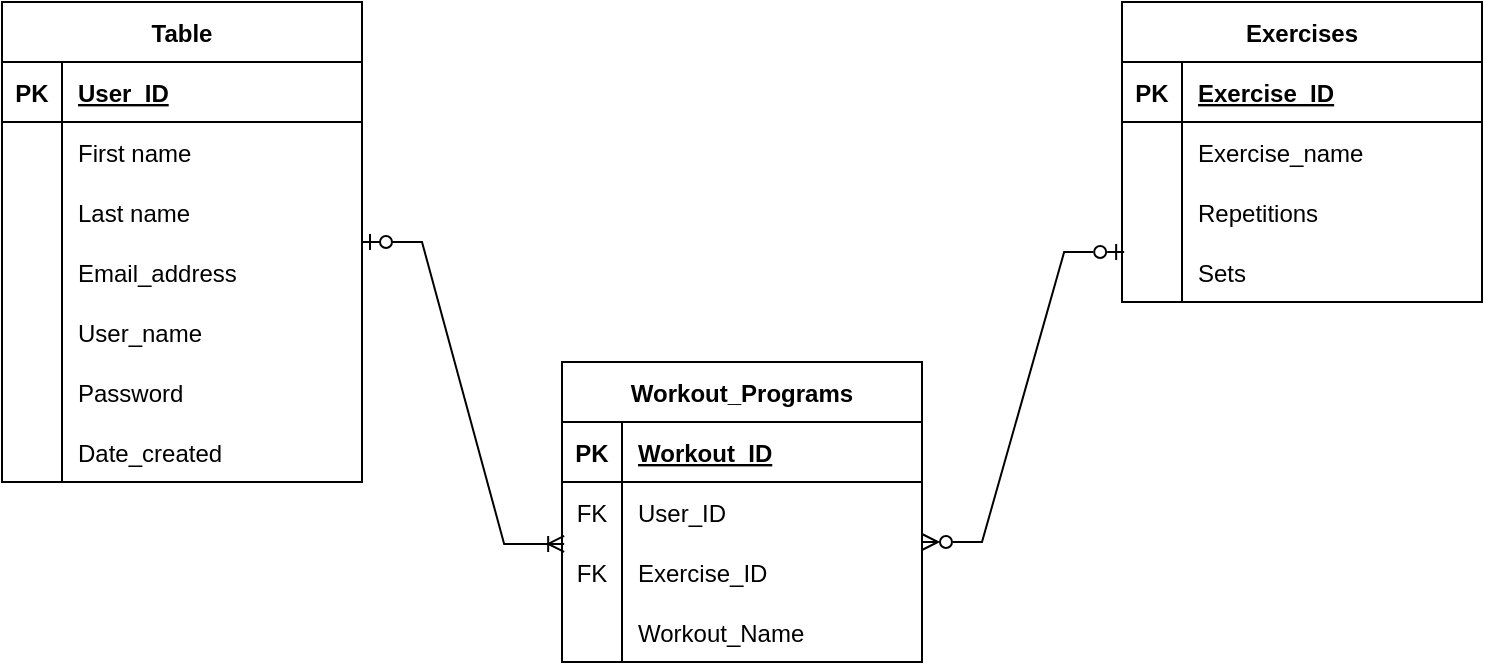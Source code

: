 <mxfile version="16.6.2" type="github"><diagram id="MSH0MlyRrzbX8qlx9tqs" name="Page-1"><mxGraphModel dx="1422" dy="752" grid="1" gridSize="10" guides="1" tooltips="1" connect="1" arrows="1" fold="1" page="1" pageScale="1" pageWidth="827" pageHeight="1169" math="0" shadow="0"><root><mxCell id="0"/><mxCell id="1" parent="0"/><mxCell id="rF5dEaLIJdr97e03jDy7-3" value="Table" style="shape=table;startSize=30;container=1;collapsible=1;childLayout=tableLayout;fixedRows=1;rowLines=0;fontStyle=1;align=center;resizeLast=1;" vertex="1" parent="1"><mxGeometry x="70" y="110" width="180" height="240" as="geometry"/></mxCell><mxCell id="rF5dEaLIJdr97e03jDy7-4" value="" style="shape=tableRow;horizontal=0;startSize=0;swimlaneHead=0;swimlaneBody=0;fillColor=none;collapsible=0;dropTarget=0;points=[[0,0.5],[1,0.5]];portConstraint=eastwest;top=0;left=0;right=0;bottom=1;" vertex="1" parent="rF5dEaLIJdr97e03jDy7-3"><mxGeometry y="30" width="180" height="30" as="geometry"/></mxCell><mxCell id="rF5dEaLIJdr97e03jDy7-5" value="PK" style="shape=partialRectangle;connectable=0;fillColor=none;top=0;left=0;bottom=0;right=0;fontStyle=1;overflow=hidden;" vertex="1" parent="rF5dEaLIJdr97e03jDy7-4"><mxGeometry width="30" height="30" as="geometry"><mxRectangle width="30" height="30" as="alternateBounds"/></mxGeometry></mxCell><mxCell id="rF5dEaLIJdr97e03jDy7-6" value="User_ID" style="shape=partialRectangle;connectable=0;fillColor=none;top=0;left=0;bottom=0;right=0;align=left;spacingLeft=6;fontStyle=5;overflow=hidden;" vertex="1" parent="rF5dEaLIJdr97e03jDy7-4"><mxGeometry x="30" width="150" height="30" as="geometry"><mxRectangle width="150" height="30" as="alternateBounds"/></mxGeometry></mxCell><mxCell id="rF5dEaLIJdr97e03jDy7-7" value="" style="shape=tableRow;horizontal=0;startSize=0;swimlaneHead=0;swimlaneBody=0;fillColor=none;collapsible=0;dropTarget=0;points=[[0,0.5],[1,0.5]];portConstraint=eastwest;top=0;left=0;right=0;bottom=0;" vertex="1" parent="rF5dEaLIJdr97e03jDy7-3"><mxGeometry y="60" width="180" height="30" as="geometry"/></mxCell><mxCell id="rF5dEaLIJdr97e03jDy7-8" value="" style="shape=partialRectangle;connectable=0;fillColor=none;top=0;left=0;bottom=0;right=0;editable=1;overflow=hidden;" vertex="1" parent="rF5dEaLIJdr97e03jDy7-7"><mxGeometry width="30" height="30" as="geometry"><mxRectangle width="30" height="30" as="alternateBounds"/></mxGeometry></mxCell><mxCell id="rF5dEaLIJdr97e03jDy7-9" value="First name" style="shape=partialRectangle;connectable=0;fillColor=none;top=0;left=0;bottom=0;right=0;align=left;spacingLeft=6;overflow=hidden;" vertex="1" parent="rF5dEaLIJdr97e03jDy7-7"><mxGeometry x="30" width="150" height="30" as="geometry"><mxRectangle width="150" height="30" as="alternateBounds"/></mxGeometry></mxCell><mxCell id="rF5dEaLIJdr97e03jDy7-10" value="" style="shape=tableRow;horizontal=0;startSize=0;swimlaneHead=0;swimlaneBody=0;fillColor=none;collapsible=0;dropTarget=0;points=[[0,0.5],[1,0.5]];portConstraint=eastwest;top=0;left=0;right=0;bottom=0;" vertex="1" parent="rF5dEaLIJdr97e03jDy7-3"><mxGeometry y="90" width="180" height="30" as="geometry"/></mxCell><mxCell id="rF5dEaLIJdr97e03jDy7-11" value="" style="shape=partialRectangle;connectable=0;fillColor=none;top=0;left=0;bottom=0;right=0;editable=1;overflow=hidden;" vertex="1" parent="rF5dEaLIJdr97e03jDy7-10"><mxGeometry width="30" height="30" as="geometry"><mxRectangle width="30" height="30" as="alternateBounds"/></mxGeometry></mxCell><mxCell id="rF5dEaLIJdr97e03jDy7-12" value="Last name" style="shape=partialRectangle;connectable=0;fillColor=none;top=0;left=0;bottom=0;right=0;align=left;spacingLeft=6;overflow=hidden;" vertex="1" parent="rF5dEaLIJdr97e03jDy7-10"><mxGeometry x="30" width="150" height="30" as="geometry"><mxRectangle width="150" height="30" as="alternateBounds"/></mxGeometry></mxCell><mxCell id="rF5dEaLIJdr97e03jDy7-13" value="" style="shape=tableRow;horizontal=0;startSize=0;swimlaneHead=0;swimlaneBody=0;fillColor=none;collapsible=0;dropTarget=0;points=[[0,0.5],[1,0.5]];portConstraint=eastwest;top=0;left=0;right=0;bottom=0;" vertex="1" parent="rF5dEaLIJdr97e03jDy7-3"><mxGeometry y="120" width="180" height="30" as="geometry"/></mxCell><mxCell id="rF5dEaLIJdr97e03jDy7-14" value="" style="shape=partialRectangle;connectable=0;fillColor=none;top=0;left=0;bottom=0;right=0;editable=1;overflow=hidden;" vertex="1" parent="rF5dEaLIJdr97e03jDy7-13"><mxGeometry width="30" height="30" as="geometry"><mxRectangle width="30" height="30" as="alternateBounds"/></mxGeometry></mxCell><mxCell id="rF5dEaLIJdr97e03jDy7-15" value="Email_address" style="shape=partialRectangle;connectable=0;fillColor=none;top=0;left=0;bottom=0;right=0;align=left;spacingLeft=6;overflow=hidden;" vertex="1" parent="rF5dEaLIJdr97e03jDy7-13"><mxGeometry x="30" width="150" height="30" as="geometry"><mxRectangle width="150" height="30" as="alternateBounds"/></mxGeometry></mxCell><mxCell id="rF5dEaLIJdr97e03jDy7-38" value="" style="shape=tableRow;horizontal=0;startSize=0;swimlaneHead=0;swimlaneBody=0;fillColor=none;collapsible=0;dropTarget=0;points=[[0,0.5],[1,0.5]];portConstraint=eastwest;top=0;left=0;right=0;bottom=0;" vertex="1" parent="rF5dEaLIJdr97e03jDy7-3"><mxGeometry y="150" width="180" height="30" as="geometry"/></mxCell><mxCell id="rF5dEaLIJdr97e03jDy7-39" value="" style="shape=partialRectangle;connectable=0;fillColor=none;top=0;left=0;bottom=0;right=0;editable=1;overflow=hidden;" vertex="1" parent="rF5dEaLIJdr97e03jDy7-38"><mxGeometry width="30" height="30" as="geometry"><mxRectangle width="30" height="30" as="alternateBounds"/></mxGeometry></mxCell><mxCell id="rF5dEaLIJdr97e03jDy7-40" value="User_name" style="shape=partialRectangle;connectable=0;fillColor=none;top=0;left=0;bottom=0;right=0;align=left;spacingLeft=6;overflow=hidden;" vertex="1" parent="rF5dEaLIJdr97e03jDy7-38"><mxGeometry x="30" width="150" height="30" as="geometry"><mxRectangle width="150" height="30" as="alternateBounds"/></mxGeometry></mxCell><mxCell id="rF5dEaLIJdr97e03jDy7-73" value="" style="shape=tableRow;horizontal=0;startSize=0;swimlaneHead=0;swimlaneBody=0;fillColor=none;collapsible=0;dropTarget=0;points=[[0,0.5],[1,0.5]];portConstraint=eastwest;top=0;left=0;right=0;bottom=0;" vertex="1" parent="rF5dEaLIJdr97e03jDy7-3"><mxGeometry y="180" width="180" height="30" as="geometry"/></mxCell><mxCell id="rF5dEaLIJdr97e03jDy7-74" value="" style="shape=partialRectangle;connectable=0;fillColor=none;top=0;left=0;bottom=0;right=0;editable=1;overflow=hidden;" vertex="1" parent="rF5dEaLIJdr97e03jDy7-73"><mxGeometry width="30" height="30" as="geometry"><mxRectangle width="30" height="30" as="alternateBounds"/></mxGeometry></mxCell><mxCell id="rF5dEaLIJdr97e03jDy7-75" value="Password" style="shape=partialRectangle;connectable=0;fillColor=none;top=0;left=0;bottom=0;right=0;align=left;spacingLeft=6;overflow=hidden;" vertex="1" parent="rF5dEaLIJdr97e03jDy7-73"><mxGeometry x="30" width="150" height="30" as="geometry"><mxRectangle width="150" height="30" as="alternateBounds"/></mxGeometry></mxCell><mxCell id="rF5dEaLIJdr97e03jDy7-76" value="" style="shape=tableRow;horizontal=0;startSize=0;swimlaneHead=0;swimlaneBody=0;fillColor=none;collapsible=0;dropTarget=0;points=[[0,0.5],[1,0.5]];portConstraint=eastwest;top=0;left=0;right=0;bottom=0;" vertex="1" parent="rF5dEaLIJdr97e03jDy7-3"><mxGeometry y="210" width="180" height="30" as="geometry"/></mxCell><mxCell id="rF5dEaLIJdr97e03jDy7-77" value="" style="shape=partialRectangle;connectable=0;fillColor=none;top=0;left=0;bottom=0;right=0;editable=1;overflow=hidden;" vertex="1" parent="rF5dEaLIJdr97e03jDy7-76"><mxGeometry width="30" height="30" as="geometry"><mxRectangle width="30" height="30" as="alternateBounds"/></mxGeometry></mxCell><mxCell id="rF5dEaLIJdr97e03jDy7-78" value="Date_created" style="shape=partialRectangle;connectable=0;fillColor=none;top=0;left=0;bottom=0;right=0;align=left;spacingLeft=6;overflow=hidden;" vertex="1" parent="rF5dEaLIJdr97e03jDy7-76"><mxGeometry x="30" width="150" height="30" as="geometry"><mxRectangle width="150" height="30" as="alternateBounds"/></mxGeometry></mxCell><mxCell id="rF5dEaLIJdr97e03jDy7-16" value="Workout_Programs" style="shape=table;startSize=30;container=1;collapsible=1;childLayout=tableLayout;fixedRows=1;rowLines=0;fontStyle=1;align=center;resizeLast=1;" vertex="1" parent="1"><mxGeometry x="350" y="290" width="180" height="150" as="geometry"/></mxCell><mxCell id="rF5dEaLIJdr97e03jDy7-17" value="" style="shape=tableRow;horizontal=0;startSize=0;swimlaneHead=0;swimlaneBody=0;fillColor=none;collapsible=0;dropTarget=0;points=[[0,0.5],[1,0.5]];portConstraint=eastwest;top=0;left=0;right=0;bottom=1;" vertex="1" parent="rF5dEaLIJdr97e03jDy7-16"><mxGeometry y="30" width="180" height="30" as="geometry"/></mxCell><mxCell id="rF5dEaLIJdr97e03jDy7-18" value="PK" style="shape=partialRectangle;connectable=0;fillColor=none;top=0;left=0;bottom=0;right=0;fontStyle=1;overflow=hidden;" vertex="1" parent="rF5dEaLIJdr97e03jDy7-17"><mxGeometry width="30" height="30" as="geometry"><mxRectangle width="30" height="30" as="alternateBounds"/></mxGeometry></mxCell><mxCell id="rF5dEaLIJdr97e03jDy7-19" value="Workout_ID" style="shape=partialRectangle;connectable=0;fillColor=none;top=0;left=0;bottom=0;right=0;align=left;spacingLeft=6;fontStyle=5;overflow=hidden;" vertex="1" parent="rF5dEaLIJdr97e03jDy7-17"><mxGeometry x="30" width="150" height="30" as="geometry"><mxRectangle width="150" height="30" as="alternateBounds"/></mxGeometry></mxCell><mxCell id="rF5dEaLIJdr97e03jDy7-20" value="" style="shape=tableRow;horizontal=0;startSize=0;swimlaneHead=0;swimlaneBody=0;fillColor=none;collapsible=0;dropTarget=0;points=[[0,0.5],[1,0.5]];portConstraint=eastwest;top=0;left=0;right=0;bottom=0;" vertex="1" parent="rF5dEaLIJdr97e03jDy7-16"><mxGeometry y="60" width="180" height="30" as="geometry"/></mxCell><mxCell id="rF5dEaLIJdr97e03jDy7-21" value="FK" style="shape=partialRectangle;connectable=0;fillColor=none;top=0;left=0;bottom=0;right=0;editable=1;overflow=hidden;" vertex="1" parent="rF5dEaLIJdr97e03jDy7-20"><mxGeometry width="30" height="30" as="geometry"><mxRectangle width="30" height="30" as="alternateBounds"/></mxGeometry></mxCell><mxCell id="rF5dEaLIJdr97e03jDy7-22" value="User_ID" style="shape=partialRectangle;connectable=0;fillColor=none;top=0;left=0;bottom=0;right=0;align=left;spacingLeft=6;overflow=hidden;" vertex="1" parent="rF5dEaLIJdr97e03jDy7-20"><mxGeometry x="30" width="150" height="30" as="geometry"><mxRectangle width="150" height="30" as="alternateBounds"/></mxGeometry></mxCell><mxCell id="rF5dEaLIJdr97e03jDy7-23" value="" style="shape=tableRow;horizontal=0;startSize=0;swimlaneHead=0;swimlaneBody=0;fillColor=none;collapsible=0;dropTarget=0;points=[[0,0.5],[1,0.5]];portConstraint=eastwest;top=0;left=0;right=0;bottom=0;" vertex="1" parent="rF5dEaLIJdr97e03jDy7-16"><mxGeometry y="90" width="180" height="30" as="geometry"/></mxCell><mxCell id="rF5dEaLIJdr97e03jDy7-24" value="FK" style="shape=partialRectangle;connectable=0;fillColor=none;top=0;left=0;bottom=0;right=0;editable=1;overflow=hidden;" vertex="1" parent="rF5dEaLIJdr97e03jDy7-23"><mxGeometry width="30" height="30" as="geometry"><mxRectangle width="30" height="30" as="alternateBounds"/></mxGeometry></mxCell><mxCell id="rF5dEaLIJdr97e03jDy7-25" value="Exercise_ID" style="shape=partialRectangle;connectable=0;fillColor=none;top=0;left=0;bottom=0;right=0;align=left;spacingLeft=6;overflow=hidden;" vertex="1" parent="rF5dEaLIJdr97e03jDy7-23"><mxGeometry x="30" width="150" height="30" as="geometry"><mxRectangle width="150" height="30" as="alternateBounds"/></mxGeometry></mxCell><mxCell id="rF5dEaLIJdr97e03jDy7-26" value="" style="shape=tableRow;horizontal=0;startSize=0;swimlaneHead=0;swimlaneBody=0;fillColor=none;collapsible=0;dropTarget=0;points=[[0,0.5],[1,0.5]];portConstraint=eastwest;top=0;left=0;right=0;bottom=0;" vertex="1" parent="rF5dEaLIJdr97e03jDy7-16"><mxGeometry y="120" width="180" height="30" as="geometry"/></mxCell><mxCell id="rF5dEaLIJdr97e03jDy7-27" value="" style="shape=partialRectangle;connectable=0;fillColor=none;top=0;left=0;bottom=0;right=0;editable=1;overflow=hidden;" vertex="1" parent="rF5dEaLIJdr97e03jDy7-26"><mxGeometry width="30" height="30" as="geometry"><mxRectangle width="30" height="30" as="alternateBounds"/></mxGeometry></mxCell><mxCell id="rF5dEaLIJdr97e03jDy7-28" value="Workout_Name" style="shape=partialRectangle;connectable=0;fillColor=none;top=0;left=0;bottom=0;right=0;align=left;spacingLeft=6;overflow=hidden;" vertex="1" parent="rF5dEaLIJdr97e03jDy7-26"><mxGeometry x="30" width="150" height="30" as="geometry"><mxRectangle width="150" height="30" as="alternateBounds"/></mxGeometry></mxCell><mxCell id="rF5dEaLIJdr97e03jDy7-44" value="Exercises" style="shape=table;startSize=30;container=1;collapsible=1;childLayout=tableLayout;fixedRows=1;rowLines=0;fontStyle=1;align=center;resizeLast=1;" vertex="1" parent="1"><mxGeometry x="630" y="110" width="180" height="150" as="geometry"/></mxCell><mxCell id="rF5dEaLIJdr97e03jDy7-45" value="" style="shape=tableRow;horizontal=0;startSize=0;swimlaneHead=0;swimlaneBody=0;fillColor=none;collapsible=0;dropTarget=0;points=[[0,0.5],[1,0.5]];portConstraint=eastwest;top=0;left=0;right=0;bottom=1;" vertex="1" parent="rF5dEaLIJdr97e03jDy7-44"><mxGeometry y="30" width="180" height="30" as="geometry"/></mxCell><mxCell id="rF5dEaLIJdr97e03jDy7-46" value="PK" style="shape=partialRectangle;connectable=0;fillColor=none;top=0;left=0;bottom=0;right=0;fontStyle=1;overflow=hidden;" vertex="1" parent="rF5dEaLIJdr97e03jDy7-45"><mxGeometry width="30" height="30" as="geometry"><mxRectangle width="30" height="30" as="alternateBounds"/></mxGeometry></mxCell><mxCell id="rF5dEaLIJdr97e03jDy7-47" value="Exercise_ID" style="shape=partialRectangle;connectable=0;fillColor=none;top=0;left=0;bottom=0;right=0;align=left;spacingLeft=6;fontStyle=5;overflow=hidden;" vertex="1" parent="rF5dEaLIJdr97e03jDy7-45"><mxGeometry x="30" width="150" height="30" as="geometry"><mxRectangle width="150" height="30" as="alternateBounds"/></mxGeometry></mxCell><mxCell id="rF5dEaLIJdr97e03jDy7-48" value="" style="shape=tableRow;horizontal=0;startSize=0;swimlaneHead=0;swimlaneBody=0;fillColor=none;collapsible=0;dropTarget=0;points=[[0,0.5],[1,0.5]];portConstraint=eastwest;top=0;left=0;right=0;bottom=0;" vertex="1" parent="rF5dEaLIJdr97e03jDy7-44"><mxGeometry y="60" width="180" height="30" as="geometry"/></mxCell><mxCell id="rF5dEaLIJdr97e03jDy7-49" value="" style="shape=partialRectangle;connectable=0;fillColor=none;top=0;left=0;bottom=0;right=0;editable=1;overflow=hidden;" vertex="1" parent="rF5dEaLIJdr97e03jDy7-48"><mxGeometry width="30" height="30" as="geometry"><mxRectangle width="30" height="30" as="alternateBounds"/></mxGeometry></mxCell><mxCell id="rF5dEaLIJdr97e03jDy7-50" value="Exercise_name" style="shape=partialRectangle;connectable=0;fillColor=none;top=0;left=0;bottom=0;right=0;align=left;spacingLeft=6;overflow=hidden;" vertex="1" parent="rF5dEaLIJdr97e03jDy7-48"><mxGeometry x="30" width="150" height="30" as="geometry"><mxRectangle width="150" height="30" as="alternateBounds"/></mxGeometry></mxCell><mxCell id="rF5dEaLIJdr97e03jDy7-51" value="" style="shape=tableRow;horizontal=0;startSize=0;swimlaneHead=0;swimlaneBody=0;fillColor=none;collapsible=0;dropTarget=0;points=[[0,0.5],[1,0.5]];portConstraint=eastwest;top=0;left=0;right=0;bottom=0;" vertex="1" parent="rF5dEaLIJdr97e03jDy7-44"><mxGeometry y="90" width="180" height="30" as="geometry"/></mxCell><mxCell id="rF5dEaLIJdr97e03jDy7-52" value="" style="shape=partialRectangle;connectable=0;fillColor=none;top=0;left=0;bottom=0;right=0;editable=1;overflow=hidden;" vertex="1" parent="rF5dEaLIJdr97e03jDy7-51"><mxGeometry width="30" height="30" as="geometry"><mxRectangle width="30" height="30" as="alternateBounds"/></mxGeometry></mxCell><mxCell id="rF5dEaLIJdr97e03jDy7-53" value="Repetitions" style="shape=partialRectangle;connectable=0;fillColor=none;top=0;left=0;bottom=0;right=0;align=left;spacingLeft=6;overflow=hidden;" vertex="1" parent="rF5dEaLIJdr97e03jDy7-51"><mxGeometry x="30" width="150" height="30" as="geometry"><mxRectangle width="150" height="30" as="alternateBounds"/></mxGeometry></mxCell><mxCell id="rF5dEaLIJdr97e03jDy7-54" value="" style="shape=tableRow;horizontal=0;startSize=0;swimlaneHead=0;swimlaneBody=0;fillColor=none;collapsible=0;dropTarget=0;points=[[0,0.5],[1,0.5]];portConstraint=eastwest;top=0;left=0;right=0;bottom=0;" vertex="1" parent="rF5dEaLIJdr97e03jDy7-44"><mxGeometry y="120" width="180" height="30" as="geometry"/></mxCell><mxCell id="rF5dEaLIJdr97e03jDy7-55" value="" style="shape=partialRectangle;connectable=0;fillColor=none;top=0;left=0;bottom=0;right=0;editable=1;overflow=hidden;" vertex="1" parent="rF5dEaLIJdr97e03jDy7-54"><mxGeometry width="30" height="30" as="geometry"><mxRectangle width="30" height="30" as="alternateBounds"/></mxGeometry></mxCell><mxCell id="rF5dEaLIJdr97e03jDy7-56" value="Sets" style="shape=partialRectangle;connectable=0;fillColor=none;top=0;left=0;bottom=0;right=0;align=left;spacingLeft=6;overflow=hidden;" vertex="1" parent="rF5dEaLIJdr97e03jDy7-54"><mxGeometry x="30" width="150" height="30" as="geometry"><mxRectangle width="150" height="30" as="alternateBounds"/></mxGeometry></mxCell><mxCell id="rF5dEaLIJdr97e03jDy7-66" value="" style="edgeStyle=entityRelationEdgeStyle;fontSize=12;html=1;endArrow=ERoneToMany;startArrow=ERzeroToOne;rounded=0;entryX=0.006;entryY=0.033;entryDx=0;entryDy=0;entryPerimeter=0;" edge="1" parent="1" target="rF5dEaLIJdr97e03jDy7-23"><mxGeometry width="100" height="100" relative="1" as="geometry"><mxPoint x="250" y="230" as="sourcePoint"/><mxPoint x="350" y="350" as="targetPoint"/></mxGeometry></mxCell><mxCell id="rF5dEaLIJdr97e03jDy7-72" value="" style="edgeStyle=entityRelationEdgeStyle;fontSize=12;html=1;endArrow=ERzeroToOne;startArrow=ERzeroToMany;rounded=0;startFill=0;endFill=0;entryX=0.006;entryY=0.167;entryDx=0;entryDy=0;entryPerimeter=0;" edge="1" parent="1" target="rF5dEaLIJdr97e03jDy7-54"><mxGeometry width="100" height="100" relative="1" as="geometry"><mxPoint x="530" y="380" as="sourcePoint"/><mxPoint x="620" y="230" as="targetPoint"/></mxGeometry></mxCell></root></mxGraphModel></diagram></mxfile>